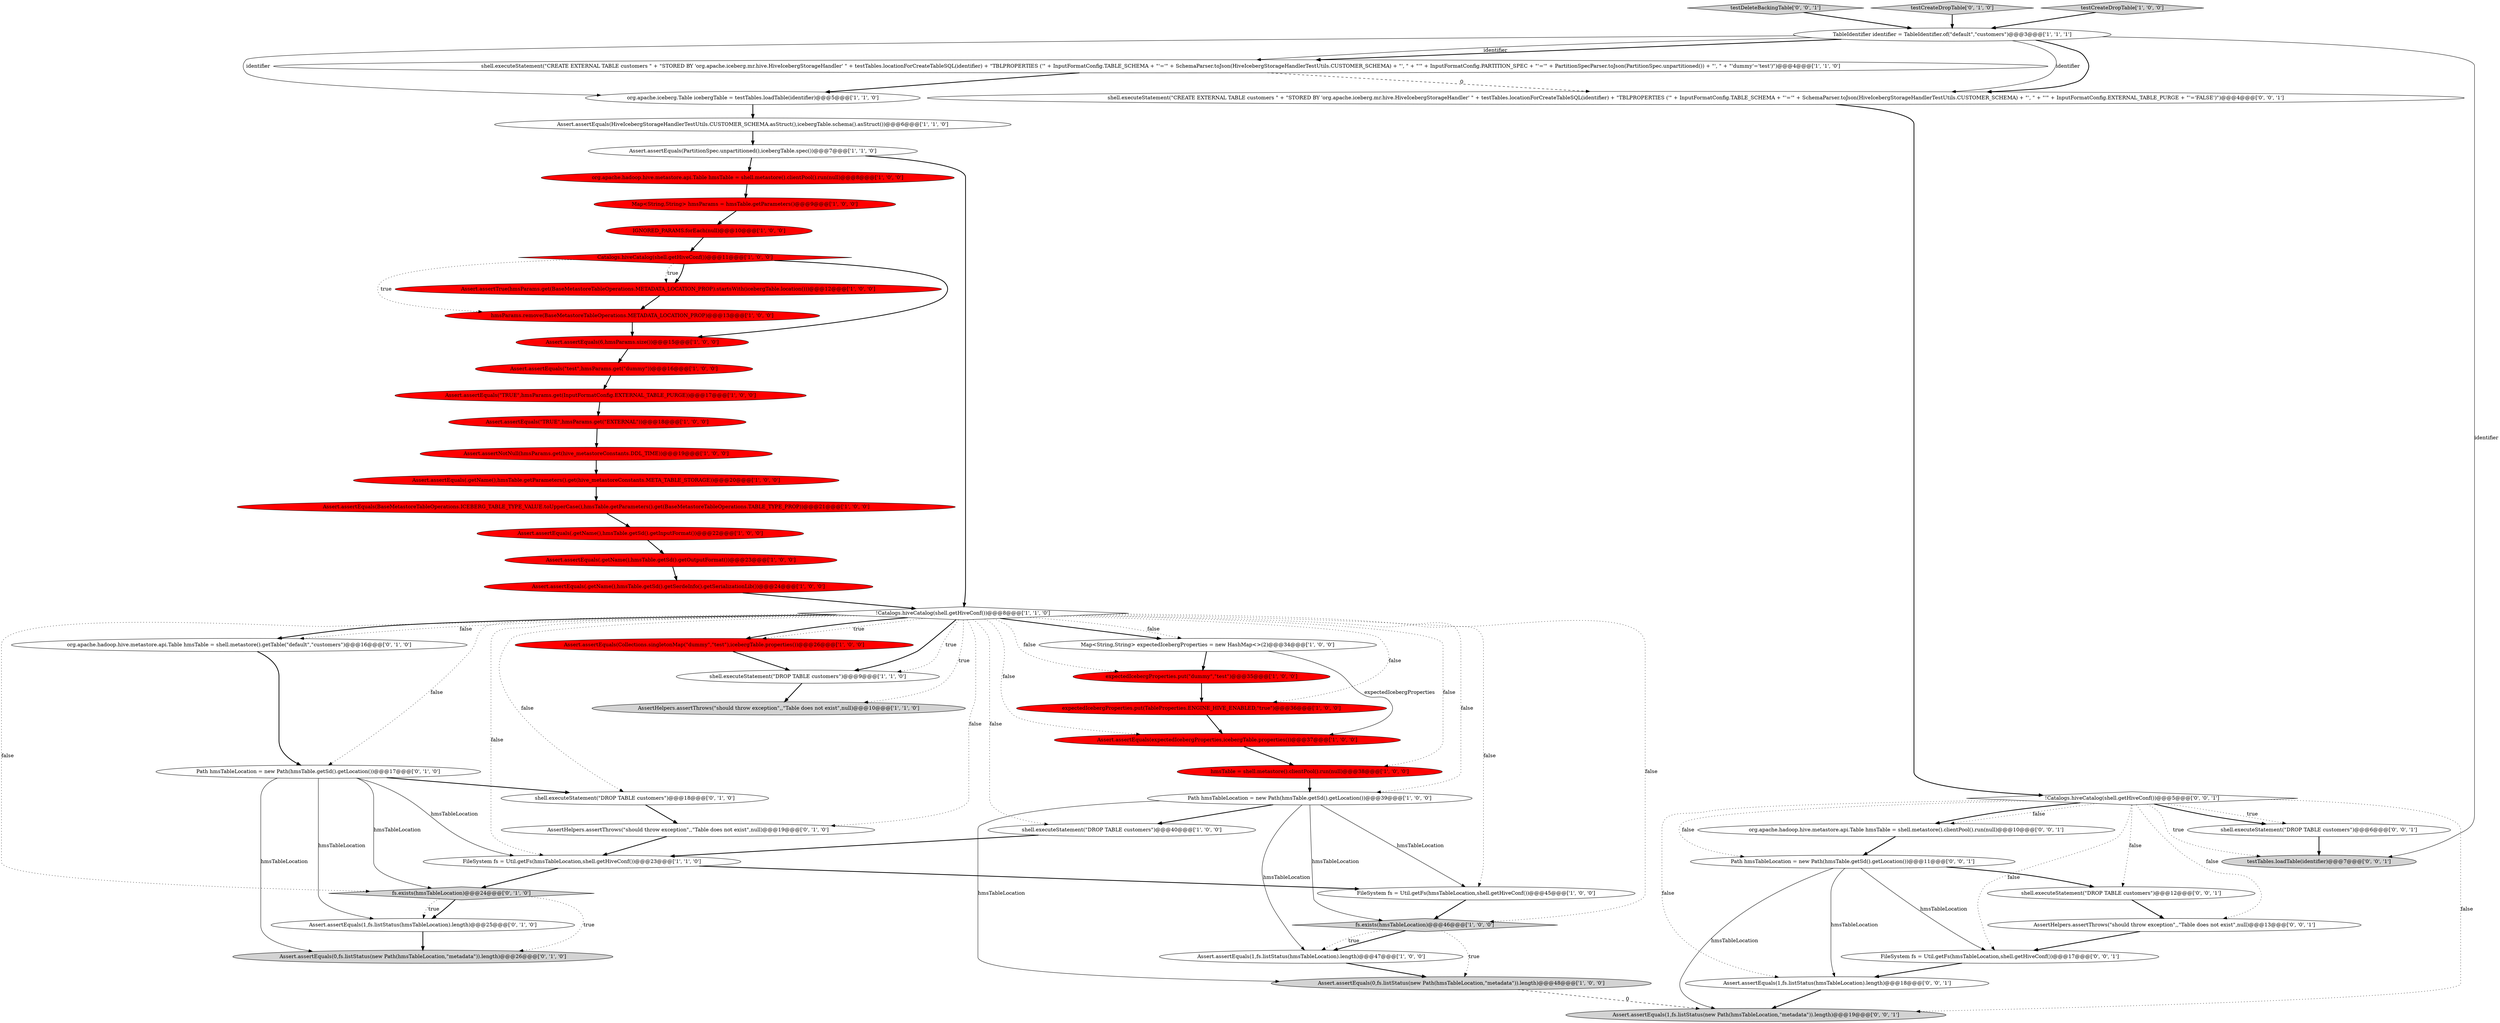 digraph {
3 [style = filled, label = "AssertHelpers.assertThrows(\"should throw exception\",,\"Table does not exist\",null)@@@10@@@['1', '1', '0']", fillcolor = lightgray, shape = ellipse image = "AAA0AAABBB1BBB"];
41 [style = filled, label = "fs.exists(hmsTableLocation)@@@24@@@['0', '1', '0']", fillcolor = lightgray, shape = diamond image = "AAA0AAABBB2BBB"];
29 [style = filled, label = "Assert.assertEquals(expectedIcebergProperties,icebergTable.properties())@@@37@@@['1', '0', '0']", fillcolor = red, shape = ellipse image = "AAA1AAABBB1BBB"];
7 [style = filled, label = "org.apache.hadoop.hive.metastore.api.Table hmsTable = shell.metastore().clientPool().run(null)@@@8@@@['1', '0', '0']", fillcolor = red, shape = ellipse image = "AAA1AAABBB1BBB"];
17 [style = filled, label = "Assert.assertNotNull(hmsParams.get(hive_metastoreConstants.DDL_TIME))@@@19@@@['1', '0', '0']", fillcolor = red, shape = ellipse image = "AAA1AAABBB1BBB"];
50 [style = filled, label = "Path hmsTableLocation = new Path(hmsTable.getSd().getLocation())@@@11@@@['0', '0', '1']", fillcolor = white, shape = ellipse image = "AAA0AAABBB3BBB"];
14 [style = filled, label = "Assert.assertEquals(.getName(),hmsTable.getParameters().get(hive_metastoreConstants.META_TABLE_STORAGE))@@@20@@@['1', '0', '0']", fillcolor = red, shape = ellipse image = "AAA1AAABBB1BBB"];
23 [style = filled, label = "Assert.assertEquals(6,hmsParams.size())@@@15@@@['1', '0', '0']", fillcolor = red, shape = ellipse image = "AAA1AAABBB1BBB"];
37 [style = filled, label = "Assert.assertEquals(.getName(),hmsTable.getSd().getOutputFormat())@@@23@@@['1', '0', '0']", fillcolor = red, shape = ellipse image = "AAA1AAABBB1BBB"];
46 [style = filled, label = "Assert.assertEquals(1,fs.listStatus(new Path(hmsTableLocation,\"metadata\")).length)@@@19@@@['0', '0', '1']", fillcolor = lightgray, shape = ellipse image = "AAA0AAABBB3BBB"];
18 [style = filled, label = "Assert.assertEquals(HiveIcebergStorageHandlerTestUtils.CUSTOMER_SCHEMA.asStruct(),icebergTable.schema().asStruct())@@@6@@@['1', '1', '0']", fillcolor = white, shape = ellipse image = "AAA0AAABBB1BBB"];
21 [style = filled, label = "expectedIcebergProperties.put(\"dummy\",\"test\")@@@35@@@['1', '0', '0']", fillcolor = red, shape = ellipse image = "AAA1AAABBB1BBB"];
26 [style = filled, label = "Map<String,String> hmsParams = hmsTable.getParameters()@@@9@@@['1', '0', '0']", fillcolor = red, shape = ellipse image = "AAA1AAABBB1BBB"];
53 [style = filled, label = "org.apache.hadoop.hive.metastore.api.Table hmsTable = shell.metastore().clientPool().run(null)@@@10@@@['0', '0', '1']", fillcolor = white, shape = ellipse image = "AAA0AAABBB3BBB"];
28 [style = filled, label = "Map<String,String> expectedIcebergProperties = new HashMap<>(2)@@@34@@@['1', '0', '0']", fillcolor = white, shape = ellipse image = "AAA0AAABBB1BBB"];
0 [style = filled, label = "Path hmsTableLocation = new Path(hmsTable.getSd().getLocation())@@@39@@@['1', '0', '0']", fillcolor = white, shape = ellipse image = "AAA0AAABBB1BBB"];
5 [style = filled, label = "shell.executeStatement(\"CREATE EXTERNAL TABLE customers \" + \"STORED BY 'org.apache.iceberg.mr.hive.HiveIcebergStorageHandler' \" + testTables.locationForCreateTableSQL(identifier) + \"TBLPROPERTIES ('\" + InputFormatConfig.TABLE_SCHEMA + \"'='\" + SchemaParser.toJson(HiveIcebergStorageHandlerTestUtils.CUSTOMER_SCHEMA) + \"', \" + \"'\" + InputFormatConfig.PARTITION_SPEC + \"'='\" + PartitionSpecParser.toJson(PartitionSpec.unpartitioned()) + \"', \" + \"'dummy'='test')\")@@@4@@@['1', '1', '0']", fillcolor = white, shape = ellipse image = "AAA0AAABBB1BBB"];
51 [style = filled, label = "AssertHelpers.assertThrows(\"should throw exception\",,\"Table does not exist\",null)@@@13@@@['0', '0', '1']", fillcolor = white, shape = ellipse image = "AAA0AAABBB3BBB"];
52 [style = filled, label = "FileSystem fs = Util.getFs(hmsTableLocation,shell.getHiveConf())@@@17@@@['0', '0', '1']", fillcolor = white, shape = ellipse image = "AAA0AAABBB3BBB"];
47 [style = filled, label = "shell.executeStatement(\"DROP TABLE customers\")@@@6@@@['0', '0', '1']", fillcolor = white, shape = ellipse image = "AAA0AAABBB3BBB"];
12 [style = filled, label = "FileSystem fs = Util.getFs(hmsTableLocation,shell.getHiveConf())@@@23@@@['1', '1', '0']", fillcolor = white, shape = ellipse image = "AAA0AAABBB1BBB"];
13 [style = filled, label = "TableIdentifier identifier = TableIdentifier.of(\"default\",\"customers\")@@@3@@@['1', '1', '1']", fillcolor = white, shape = ellipse image = "AAA0AAABBB1BBB"];
40 [style = filled, label = "org.apache.hadoop.hive.metastore.api.Table hmsTable = shell.metastore().getTable(\"default\",\"customers\")@@@16@@@['0', '1', '0']", fillcolor = white, shape = ellipse image = "AAA0AAABBB2BBB"];
42 [style = filled, label = "Path hmsTableLocation = new Path(hmsTable.getSd().getLocation())@@@17@@@['0', '1', '0']", fillcolor = white, shape = ellipse image = "AAA0AAABBB2BBB"];
34 [style = filled, label = "!Catalogs.hiveCatalog(shell.getHiveConf())@@@8@@@['1', '1', '0']", fillcolor = white, shape = diamond image = "AAA0AAABBB1BBB"];
19 [style = filled, label = "IGNORED_PARAMS.forEach(null)@@@10@@@['1', '0', '0']", fillcolor = red, shape = ellipse image = "AAA1AAABBB1BBB"];
24 [style = filled, label = "Assert.assertEquals(\"TRUE\",hmsParams.get(InputFormatConfig.EXTERNAL_TABLE_PURGE))@@@17@@@['1', '0', '0']", fillcolor = red, shape = ellipse image = "AAA1AAABBB1BBB"];
31 [style = filled, label = "shell.executeStatement(\"DROP TABLE customers\")@@@40@@@['1', '0', '0']", fillcolor = white, shape = ellipse image = "AAA0AAABBB1BBB"];
38 [style = filled, label = "shell.executeStatement(\"DROP TABLE customers\")@@@18@@@['0', '1', '0']", fillcolor = white, shape = ellipse image = "AAA0AAABBB2BBB"];
56 [style = filled, label = "shell.executeStatement(\"DROP TABLE customers\")@@@12@@@['0', '0', '1']", fillcolor = white, shape = ellipse image = "AAA0AAABBB3BBB"];
36 [style = filled, label = "Assert.assertEquals(\"TRUE\",hmsParams.get(\"EXTERNAL\"))@@@18@@@['1', '0', '0']", fillcolor = red, shape = ellipse image = "AAA1AAABBB1BBB"];
57 [style = filled, label = "Assert.assertEquals(1,fs.listStatus(hmsTableLocation).length)@@@18@@@['0', '0', '1']", fillcolor = white, shape = ellipse image = "AAA0AAABBB3BBB"];
15 [style = filled, label = "hmsParams.remove(BaseMetastoreTableOperations.METADATA_LOCATION_PROP)@@@13@@@['1', '0', '0']", fillcolor = red, shape = ellipse image = "AAA1AAABBB1BBB"];
2 [style = filled, label = "Assert.assertEquals(Collections.singletonMap(\"dummy\",\"test\"),icebergTable.properties())@@@26@@@['1', '0', '0']", fillcolor = red, shape = ellipse image = "AAA1AAABBB1BBB"];
6 [style = filled, label = "hmsTable = shell.metastore().clientPool().run(null)@@@38@@@['1', '0', '0']", fillcolor = red, shape = ellipse image = "AAA1AAABBB1BBB"];
39 [style = filled, label = "Assert.assertEquals(0,fs.listStatus(new Path(hmsTableLocation,\"metadata\")).length)@@@26@@@['0', '1', '0']", fillcolor = lightgray, shape = ellipse image = "AAA0AAABBB2BBB"];
35 [style = filled, label = "org.apache.iceberg.Table icebergTable = testTables.loadTable(identifier)@@@5@@@['1', '1', '0']", fillcolor = white, shape = ellipse image = "AAA0AAABBB1BBB"];
1 [style = filled, label = "Assert.assertEquals(BaseMetastoreTableOperations.ICEBERG_TABLE_TYPE_VALUE.toUpperCase(),hmsTable.getParameters().get(BaseMetastoreTableOperations.TABLE_TYPE_PROP))@@@21@@@['1', '0', '0']", fillcolor = red, shape = ellipse image = "AAA1AAABBB1BBB"];
55 [style = filled, label = "shell.executeStatement(\"CREATE EXTERNAL TABLE customers \" + \"STORED BY 'org.apache.iceberg.mr.hive.HiveIcebergStorageHandler' \" + testTables.locationForCreateTableSQL(identifier) + \"TBLPROPERTIES ('\" + InputFormatConfig.TABLE_SCHEMA + \"'='\" + SchemaParser.toJson(HiveIcebergStorageHandlerTestUtils.CUSTOMER_SCHEMA) + \"', \" + \"'\" + InputFormatConfig.EXTERNAL_TABLE_PURGE + \"'='FALSE')\")@@@4@@@['0', '0', '1']", fillcolor = white, shape = ellipse image = "AAA0AAABBB3BBB"];
32 [style = filled, label = "Catalogs.hiveCatalog(shell.getHiveConf())@@@11@@@['1', '0', '0']", fillcolor = red, shape = diamond image = "AAA1AAABBB1BBB"];
45 [style = filled, label = "Assert.assertEquals(1,fs.listStatus(hmsTableLocation).length)@@@25@@@['0', '1', '0']", fillcolor = white, shape = ellipse image = "AAA0AAABBB2BBB"];
20 [style = filled, label = "Assert.assertEquals(PartitionSpec.unpartitioned(),icebergTable.spec())@@@7@@@['1', '1', '0']", fillcolor = white, shape = ellipse image = "AAA0AAABBB1BBB"];
4 [style = filled, label = "Assert.assertEquals(1,fs.listStatus(hmsTableLocation).length)@@@47@@@['1', '0', '0']", fillcolor = white, shape = ellipse image = "AAA0AAABBB1BBB"];
8 [style = filled, label = "expectedIcebergProperties.put(TableProperties.ENGINE_HIVE_ENABLED,\"true\")@@@36@@@['1', '0', '0']", fillcolor = red, shape = ellipse image = "AAA1AAABBB1BBB"];
10 [style = filled, label = "Assert.assertEquals(0,fs.listStatus(new Path(hmsTableLocation,\"metadata\")).length)@@@48@@@['1', '0', '0']", fillcolor = lightgray, shape = ellipse image = "AAA0AAABBB1BBB"];
30 [style = filled, label = "shell.executeStatement(\"DROP TABLE customers\")@@@9@@@['1', '1', '0']", fillcolor = white, shape = ellipse image = "AAA0AAABBB1BBB"];
22 [style = filled, label = "fs.exists(hmsTableLocation)@@@46@@@['1', '0', '0']", fillcolor = lightgray, shape = diamond image = "AAA0AAABBB1BBB"];
9 [style = filled, label = "Assert.assertEquals(.getName(),hmsTable.getSd().getSerdeInfo().getSerializationLib())@@@24@@@['1', '0', '0']", fillcolor = red, shape = ellipse image = "AAA1AAABBB1BBB"];
49 [style = filled, label = "testTables.loadTable(identifier)@@@7@@@['0', '0', '1']", fillcolor = lightgray, shape = ellipse image = "AAA0AAABBB3BBB"];
44 [style = filled, label = "AssertHelpers.assertThrows(\"should throw exception\",,\"Table does not exist\",null)@@@19@@@['0', '1', '0']", fillcolor = white, shape = ellipse image = "AAA0AAABBB2BBB"];
54 [style = filled, label = "testDeleteBackingTable['0', '0', '1']", fillcolor = lightgray, shape = diamond image = "AAA0AAABBB3BBB"];
43 [style = filled, label = "testCreateDropTable['0', '1', '0']", fillcolor = lightgray, shape = diamond image = "AAA0AAABBB2BBB"];
48 [style = filled, label = "!Catalogs.hiveCatalog(shell.getHiveConf())@@@5@@@['0', '0', '1']", fillcolor = white, shape = diamond image = "AAA0AAABBB3BBB"];
27 [style = filled, label = "FileSystem fs = Util.getFs(hmsTableLocation,shell.getHiveConf())@@@45@@@['1', '0', '0']", fillcolor = white, shape = ellipse image = "AAA0AAABBB1BBB"];
25 [style = filled, label = "testCreateDropTable['1', '0', '0']", fillcolor = lightgray, shape = diamond image = "AAA0AAABBB1BBB"];
11 [style = filled, label = "Assert.assertEquals(.getName(),hmsTable.getSd().getInputFormat())@@@22@@@['1', '0', '0']", fillcolor = red, shape = ellipse image = "AAA1AAABBB1BBB"];
33 [style = filled, label = "Assert.assertTrue(hmsParams.get(BaseMetastoreTableOperations.METADATA_LOCATION_PROP).startsWith(icebergTable.location()))@@@12@@@['1', '0', '0']", fillcolor = red, shape = ellipse image = "AAA1AAABBB1BBB"];
16 [style = filled, label = "Assert.assertEquals(\"test\",hmsParams.get(\"dummy\"))@@@16@@@['1', '0', '0']", fillcolor = red, shape = ellipse image = "AAA1AAABBB1BBB"];
28->29 [style = solid, label="expectedIcebergProperties"];
32->23 [style = bold, label=""];
38->44 [style = bold, label=""];
13->55 [style = bold, label=""];
34->21 [style = dotted, label="false"];
21->8 [style = bold, label=""];
34->8 [style = dotted, label="false"];
50->56 [style = bold, label=""];
34->2 [style = dotted, label="true"];
0->27 [style = solid, label="hmsTableLocation"];
37->9 [style = bold, label=""];
22->4 [style = bold, label=""];
7->26 [style = bold, label=""];
47->49 [style = bold, label=""];
34->12 [style = dotted, label="false"];
55->48 [style = bold, label=""];
29->6 [style = bold, label=""];
28->21 [style = bold, label=""];
34->2 [style = bold, label=""];
17->14 [style = bold, label=""];
0->22 [style = solid, label="hmsTableLocation"];
34->42 [style = dotted, label="false"];
48->51 [style = dotted, label="false"];
41->45 [style = bold, label=""];
36->17 [style = bold, label=""];
5->55 [style = dashed, label="0"];
32->15 [style = dotted, label="true"];
57->46 [style = bold, label=""];
48->46 [style = dotted, label="false"];
34->28 [style = dotted, label="false"];
35->18 [style = bold, label=""];
33->15 [style = bold, label=""];
34->6 [style = dotted, label="false"];
20->34 [style = bold, label=""];
11->37 [style = bold, label=""];
34->29 [style = dotted, label="false"];
48->57 [style = dotted, label="false"];
27->22 [style = bold, label=""];
44->12 [style = bold, label=""];
48->53 [style = dotted, label="false"];
42->12 [style = solid, label="hmsTableLocation"];
1->11 [style = bold, label=""];
56->51 [style = bold, label=""];
12->41 [style = bold, label=""];
43->13 [style = bold, label=""];
42->41 [style = solid, label="hmsTableLocation"];
18->20 [style = bold, label=""];
0->4 [style = solid, label="hmsTableLocation"];
48->47 [style = dotted, label="true"];
13->55 [style = solid, label="identifier"];
13->5 [style = bold, label=""];
34->40 [style = dotted, label="false"];
34->0 [style = dotted, label="false"];
13->5 [style = solid, label="identifier"];
20->7 [style = bold, label=""];
22->4 [style = dotted, label="true"];
42->38 [style = bold, label=""];
0->31 [style = bold, label=""];
42->45 [style = solid, label="hmsTableLocation"];
4->10 [style = bold, label=""];
48->52 [style = dotted, label="false"];
34->31 [style = dotted, label="false"];
34->40 [style = bold, label=""];
16->24 [style = bold, label=""];
51->52 [style = bold, label=""];
26->19 [style = bold, label=""];
31->12 [style = bold, label=""];
32->33 [style = bold, label=""];
32->33 [style = dotted, label="true"];
53->50 [style = bold, label=""];
10->46 [style = dashed, label="0"];
50->52 [style = solid, label="hmsTableLocation"];
34->28 [style = bold, label=""];
34->44 [style = dotted, label="false"];
19->32 [style = bold, label=""];
13->49 [style = solid, label="identifier"];
30->3 [style = bold, label=""];
48->50 [style = dotted, label="false"];
34->41 [style = dotted, label="false"];
34->30 [style = dotted, label="true"];
12->27 [style = bold, label=""];
5->35 [style = bold, label=""];
50->46 [style = solid, label="hmsTableLocation"];
45->39 [style = bold, label=""];
42->39 [style = solid, label="hmsTableLocation"];
15->23 [style = bold, label=""];
23->16 [style = bold, label=""];
22->10 [style = dotted, label="true"];
25->13 [style = bold, label=""];
0->10 [style = solid, label="hmsTableLocation"];
6->0 [style = bold, label=""];
48->53 [style = bold, label=""];
41->39 [style = dotted, label="true"];
34->30 [style = bold, label=""];
41->45 [style = dotted, label="true"];
48->49 [style = dotted, label="true"];
14->1 [style = bold, label=""];
24->36 [style = bold, label=""];
34->3 [style = dotted, label="true"];
34->22 [style = dotted, label="false"];
54->13 [style = bold, label=""];
34->38 [style = dotted, label="false"];
48->47 [style = bold, label=""];
34->27 [style = dotted, label="false"];
48->56 [style = dotted, label="false"];
50->57 [style = solid, label="hmsTableLocation"];
52->57 [style = bold, label=""];
2->30 [style = bold, label=""];
13->35 [style = solid, label="identifier"];
8->29 [style = bold, label=""];
40->42 [style = bold, label=""];
9->34 [style = bold, label=""];
}
